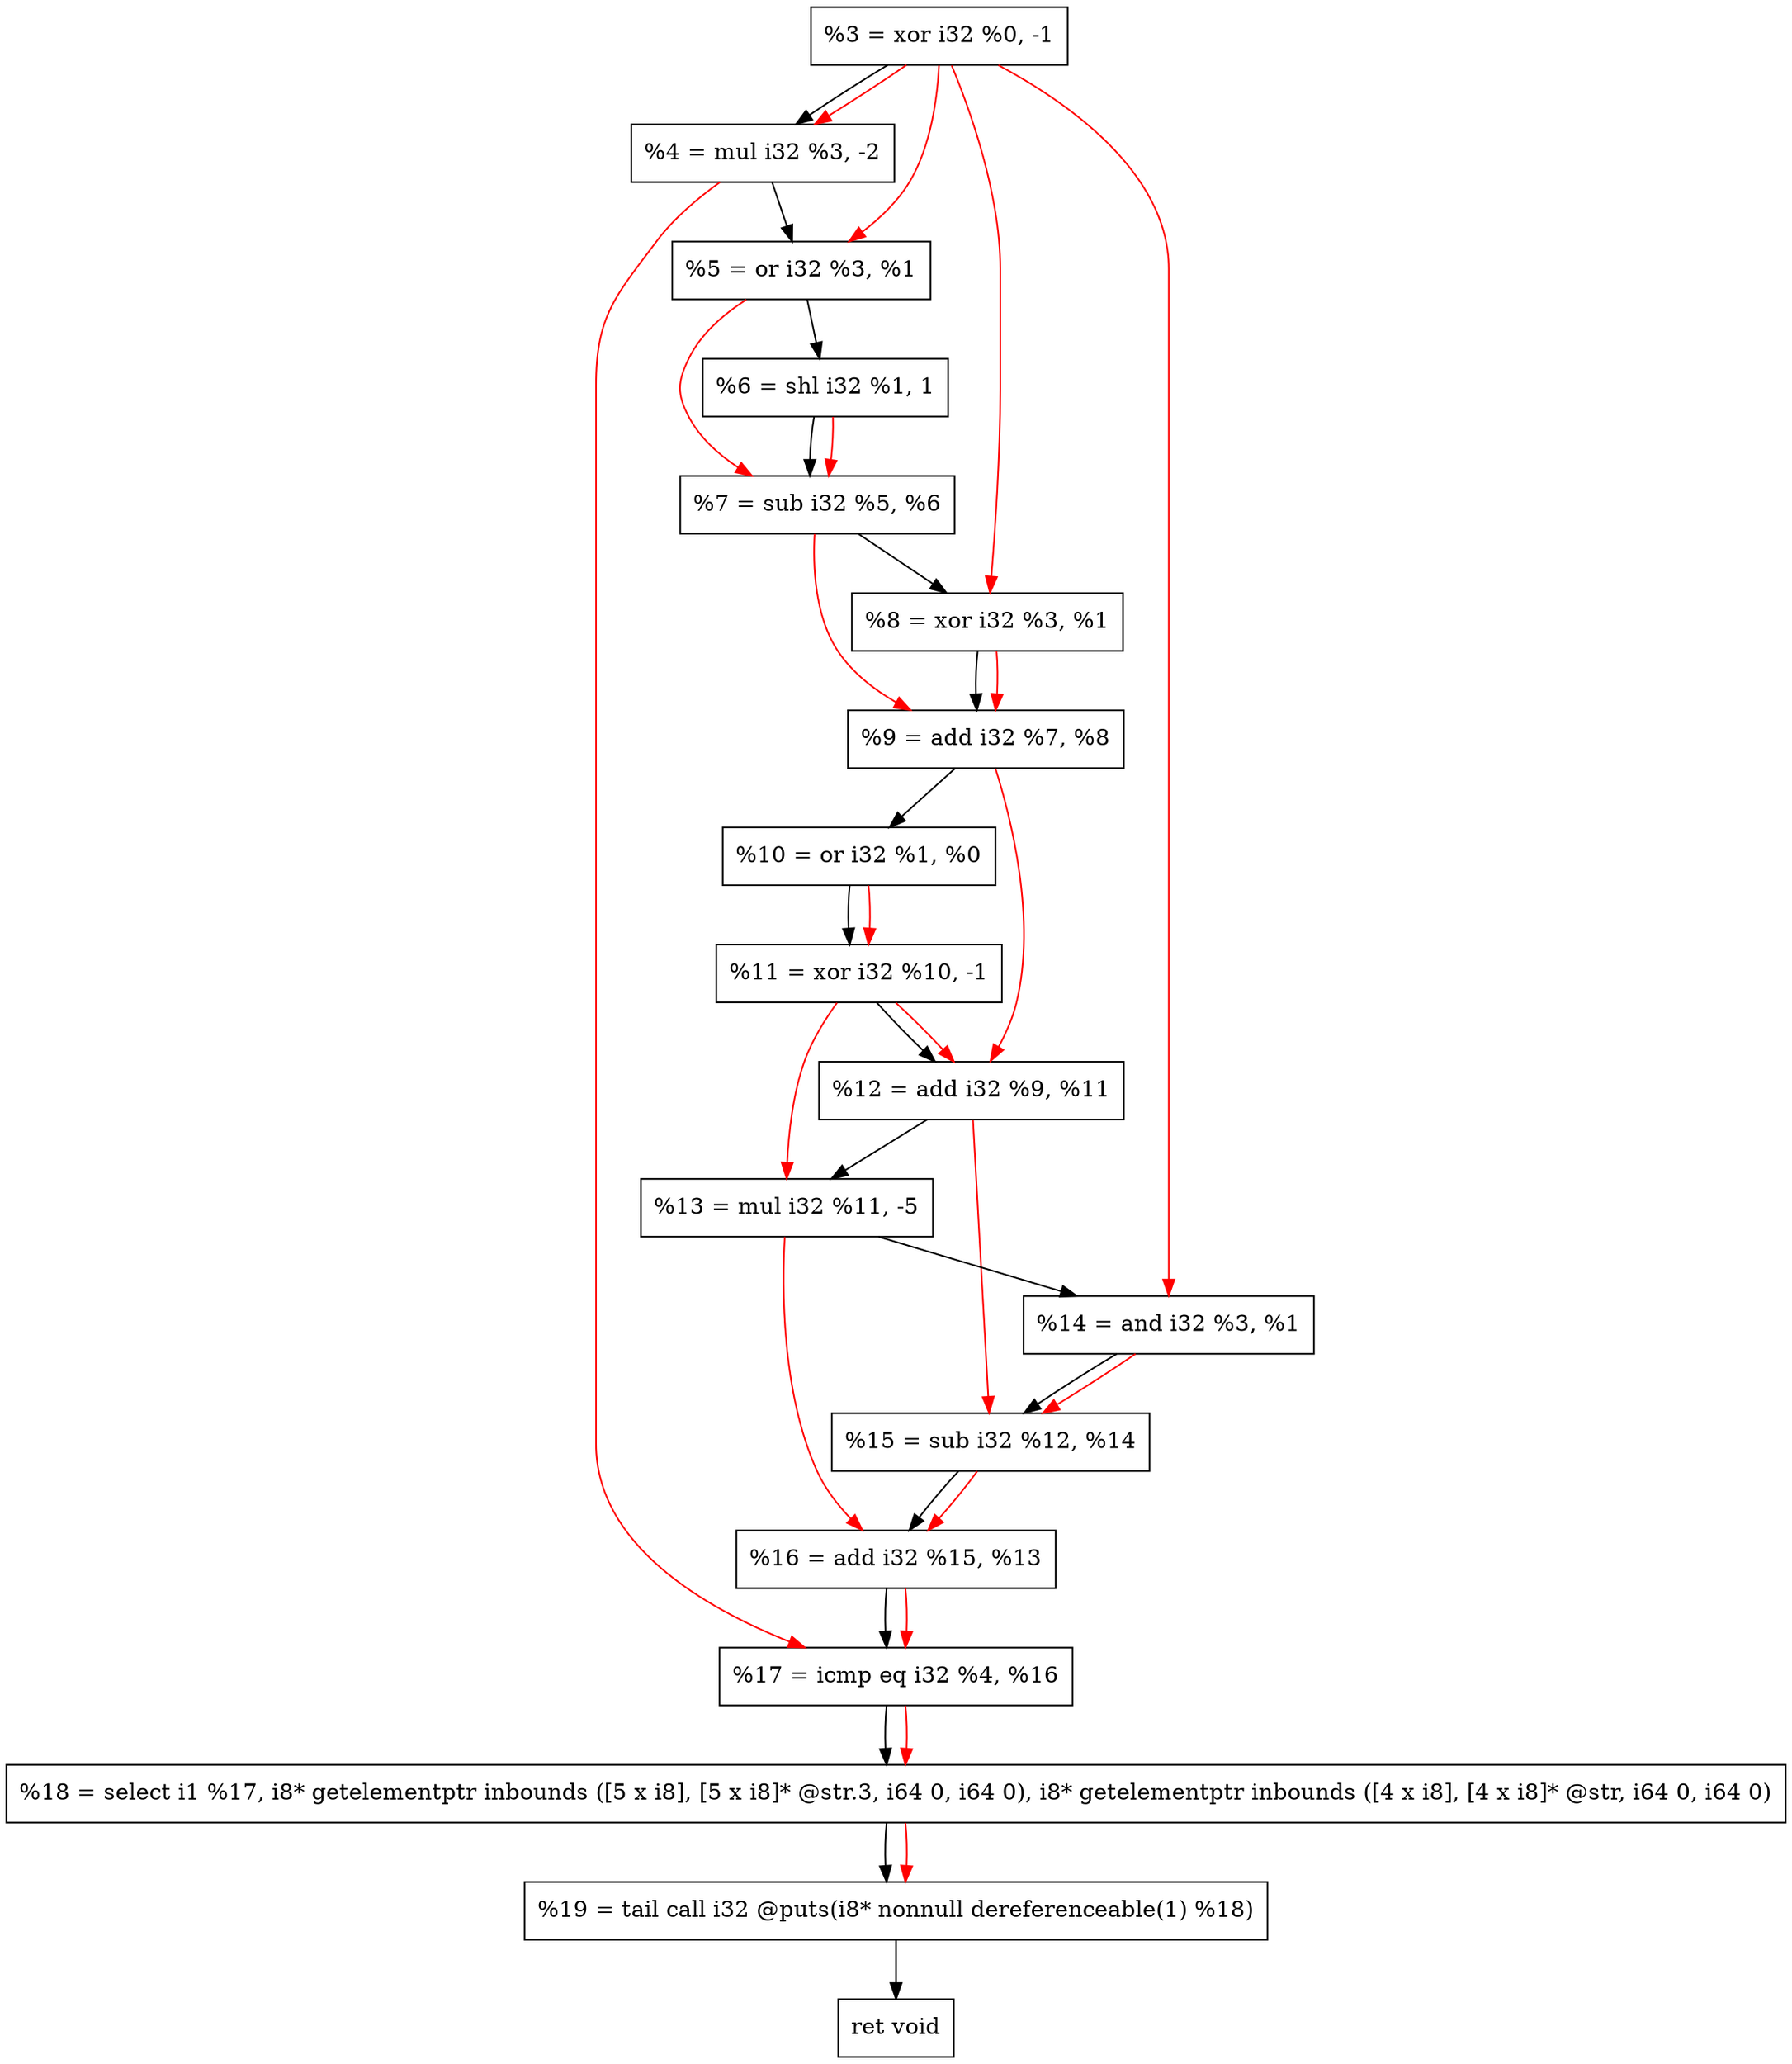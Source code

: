 digraph "DFG for'crackme' function" {
	Node0x205b9d0[shape=record, label="  %3 = xor i32 %0, -1"];
	Node0x205ba70[shape=record, label="  %4 = mul i32 %3, -2"];
	Node0x205bb30[shape=record, label="  %5 = or i32 %3, %1"];
	Node0x205bba0[shape=record, label="  %6 = shl i32 %1, 1"];
	Node0x205bc10[shape=record, label="  %7 = sub i32 %5, %6"];
	Node0x205bc80[shape=record, label="  %8 = xor i32 %3, %1"];
	Node0x205bcf0[shape=record, label="  %9 = add i32 %7, %8"];
	Node0x205bd60[shape=record, label="  %10 = or i32 %1, %0"];
	Node0x205bdd0[shape=record, label="  %11 = xor i32 %10, -1"];
	Node0x205be40[shape=record, label="  %12 = add i32 %9, %11"];
	Node0x205bee0[shape=record, label="  %13 = mul i32 %11, -5"];
	Node0x205bf50[shape=record, label="  %14 = and i32 %3, %1"];
	Node0x205bfc0[shape=record, label="  %15 = sub i32 %12, %14"];
	Node0x205c030[shape=record, label="  %16 = add i32 %15, %13"];
	Node0x205c0a0[shape=record, label="  %17 = icmp eq i32 %4, %16"];
	Node0x1ffc268[shape=record, label="  %18 = select i1 %17, i8* getelementptr inbounds ([5 x i8], [5 x i8]* @str.3, i64 0, i64 0), i8* getelementptr inbounds ([4 x i8], [4 x i8]* @str, i64 0, i64 0)"];
	Node0x205c540[shape=record, label="  %19 = tail call i32 @puts(i8* nonnull dereferenceable(1) %18)"];
	Node0x205c590[shape=record, label="  ret void"];
	Node0x205b9d0 -> Node0x205ba70;
	Node0x205ba70 -> Node0x205bb30;
	Node0x205bb30 -> Node0x205bba0;
	Node0x205bba0 -> Node0x205bc10;
	Node0x205bc10 -> Node0x205bc80;
	Node0x205bc80 -> Node0x205bcf0;
	Node0x205bcf0 -> Node0x205bd60;
	Node0x205bd60 -> Node0x205bdd0;
	Node0x205bdd0 -> Node0x205be40;
	Node0x205be40 -> Node0x205bee0;
	Node0x205bee0 -> Node0x205bf50;
	Node0x205bf50 -> Node0x205bfc0;
	Node0x205bfc0 -> Node0x205c030;
	Node0x205c030 -> Node0x205c0a0;
	Node0x205c0a0 -> Node0x1ffc268;
	Node0x1ffc268 -> Node0x205c540;
	Node0x205c540 -> Node0x205c590;
edge [color=red]
	Node0x205b9d0 -> Node0x205ba70;
	Node0x205b9d0 -> Node0x205bb30;
	Node0x205bb30 -> Node0x205bc10;
	Node0x205bba0 -> Node0x205bc10;
	Node0x205b9d0 -> Node0x205bc80;
	Node0x205bc10 -> Node0x205bcf0;
	Node0x205bc80 -> Node0x205bcf0;
	Node0x205bd60 -> Node0x205bdd0;
	Node0x205bcf0 -> Node0x205be40;
	Node0x205bdd0 -> Node0x205be40;
	Node0x205bdd0 -> Node0x205bee0;
	Node0x205b9d0 -> Node0x205bf50;
	Node0x205be40 -> Node0x205bfc0;
	Node0x205bf50 -> Node0x205bfc0;
	Node0x205bfc0 -> Node0x205c030;
	Node0x205bee0 -> Node0x205c030;
	Node0x205ba70 -> Node0x205c0a0;
	Node0x205c030 -> Node0x205c0a0;
	Node0x205c0a0 -> Node0x1ffc268;
	Node0x1ffc268 -> Node0x205c540;
}
